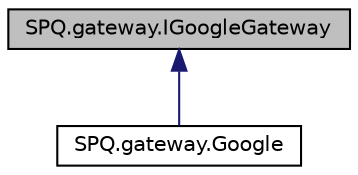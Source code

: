 digraph "SPQ.gateway.IGoogleGateway"
{
  edge [fontname="Helvetica",fontsize="10",labelfontname="Helvetica",labelfontsize="10"];
  node [fontname="Helvetica",fontsize="10",shape=record];
  Node0 [label="SPQ.gateway.IGoogleGateway",height=0.2,width=0.4,color="black", fillcolor="grey75", style="filled", fontcolor="black"];
  Node0 -> Node1 [dir="back",color="midnightblue",fontsize="10",style="solid",fontname="Helvetica"];
  Node1 [label="SPQ.gateway.Google",height=0.2,width=0.4,color="black", fillcolor="white", style="filled",URL="$class_s_p_q_1_1gateway_1_1_google.html"];
}

